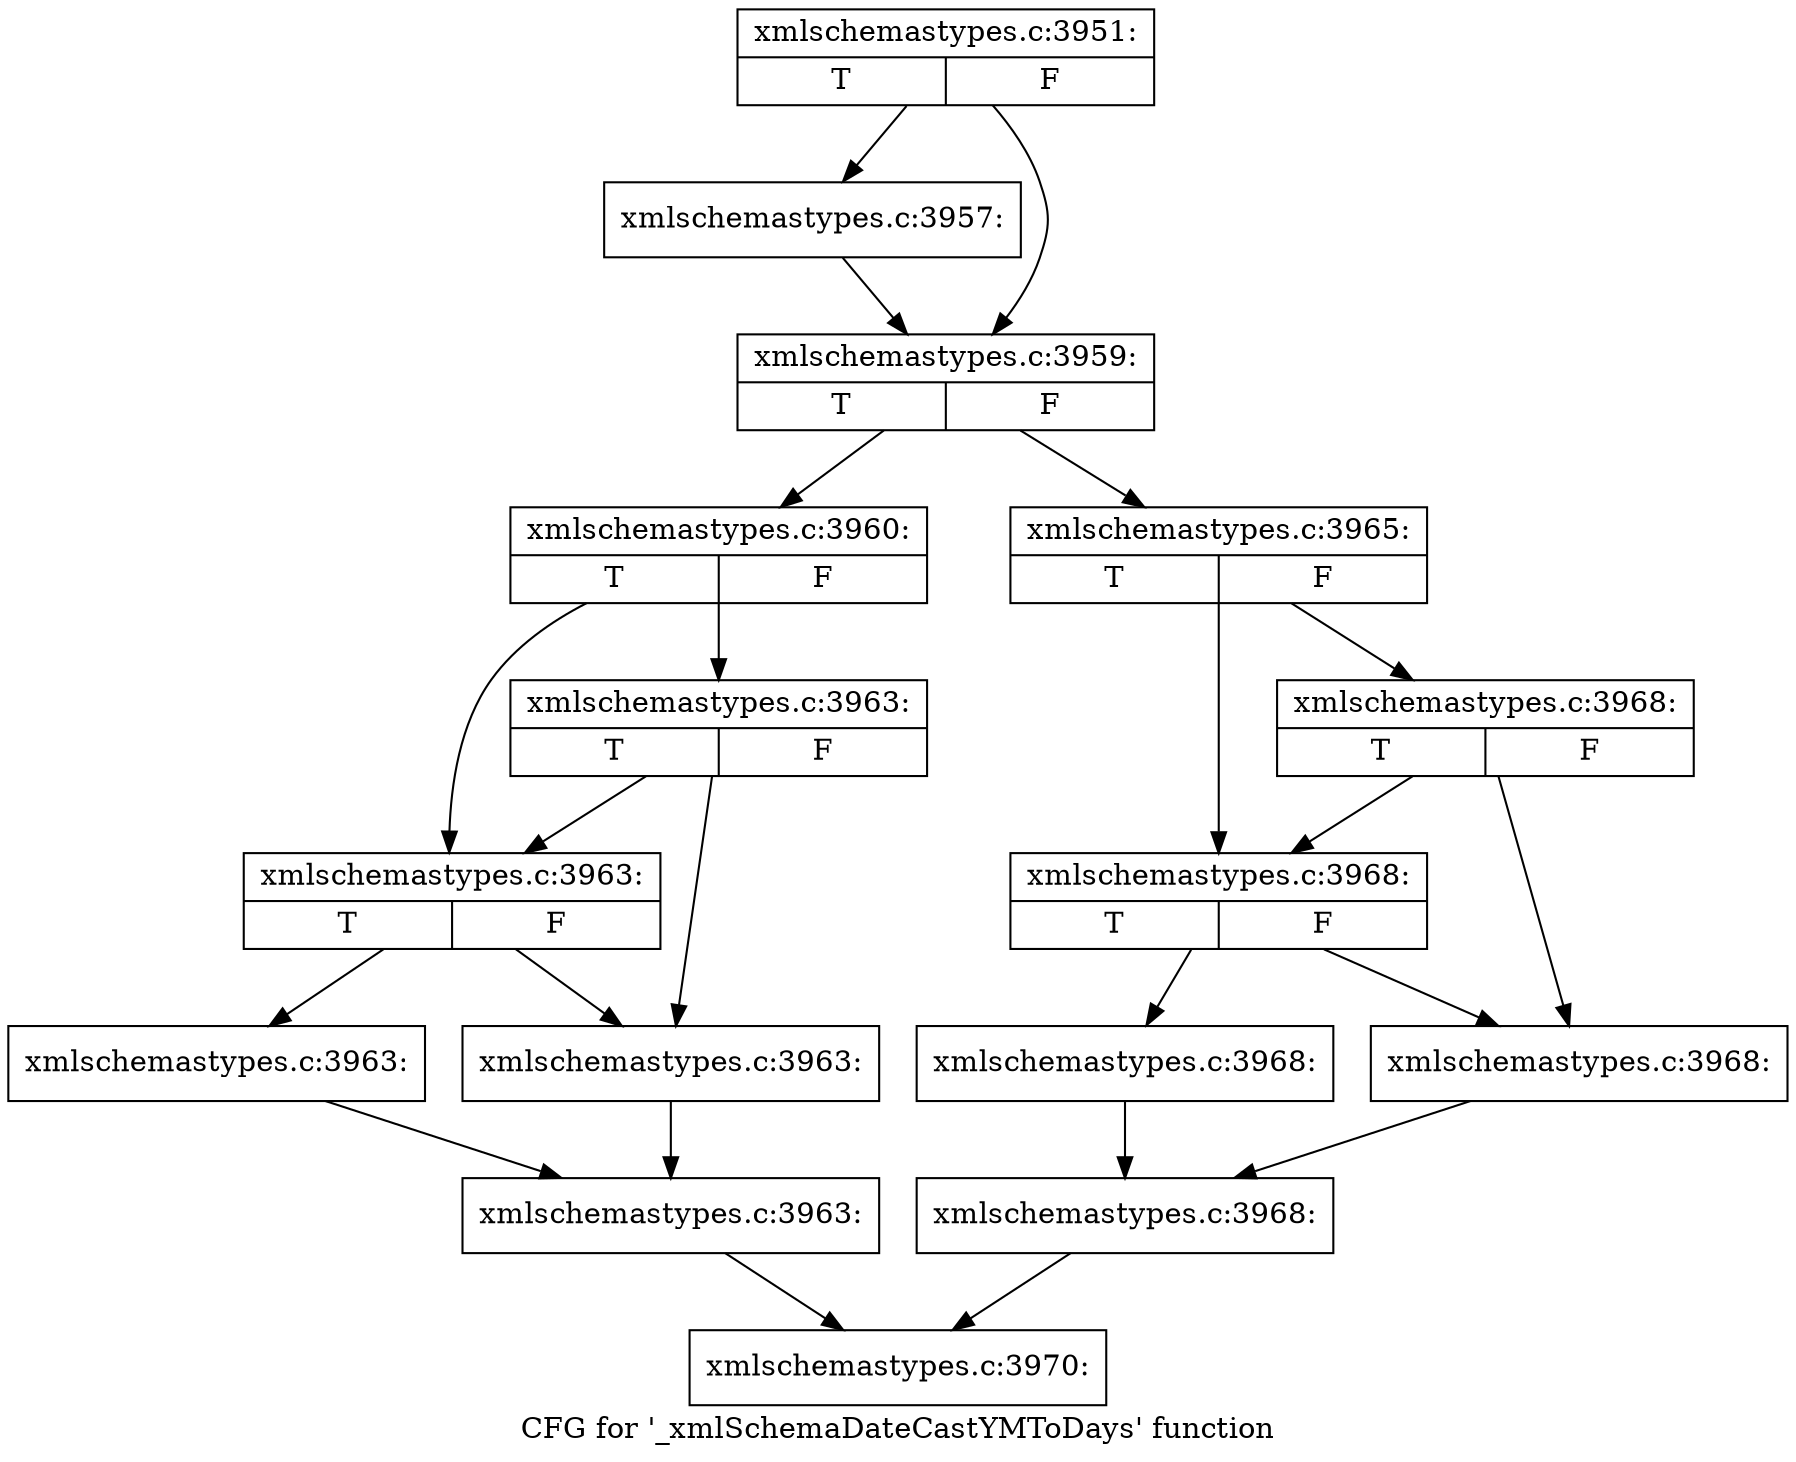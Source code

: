digraph "CFG for '_xmlSchemaDateCastYMToDays' function" {
	label="CFG for '_xmlSchemaDateCastYMToDays' function";

	Node0x5977500 [shape=record,label="{xmlschemastypes.c:3951:|{<s0>T|<s1>F}}"];
	Node0x5977500 -> Node0x583fdb0;
	Node0x5977500 -> Node0x583fe00;
	Node0x583fdb0 [shape=record,label="{xmlschemastypes.c:3957:}"];
	Node0x583fdb0 -> Node0x583fe00;
	Node0x583fe00 [shape=record,label="{xmlschemastypes.c:3959:|{<s0>T|<s1>F}}"];
	Node0x583fe00 -> Node0x5840290;
	Node0x583fe00 -> Node0x5840330;
	Node0x5840290 [shape=record,label="{xmlschemastypes.c:3960:|{<s0>T|<s1>F}}"];
	Node0x5840290 -> Node0x5842040;
	Node0x5840290 -> Node0x5841ff0;
	Node0x5842040 [shape=record,label="{xmlschemastypes.c:3963:|{<s0>T|<s1>F}}"];
	Node0x5842040 -> Node0x5841f00;
	Node0x5842040 -> Node0x5841ff0;
	Node0x5841ff0 [shape=record,label="{xmlschemastypes.c:3963:|{<s0>T|<s1>F}}"];
	Node0x5841ff0 -> Node0x5841f00;
	Node0x5841ff0 -> Node0x5841f50;
	Node0x5841f00 [shape=record,label="{xmlschemastypes.c:3963:}"];
	Node0x5841f00 -> Node0x5841fa0;
	Node0x5841f50 [shape=record,label="{xmlschemastypes.c:3963:}"];
	Node0x5841f50 -> Node0x5841fa0;
	Node0x5841fa0 [shape=record,label="{xmlschemastypes.c:3963:}"];
	Node0x5841fa0 -> Node0x58402e0;
	Node0x5840330 [shape=record,label="{xmlschemastypes.c:3965:|{<s0>T|<s1>F}}"];
	Node0x5840330 -> Node0x5844ed0;
	Node0x5840330 -> Node0x5844e80;
	Node0x5844ed0 [shape=record,label="{xmlschemastypes.c:3968:|{<s0>T|<s1>F}}"];
	Node0x5844ed0 -> Node0x5844d90;
	Node0x5844ed0 -> Node0x5844e80;
	Node0x5844e80 [shape=record,label="{xmlschemastypes.c:3968:|{<s0>T|<s1>F}}"];
	Node0x5844e80 -> Node0x5844d90;
	Node0x5844e80 -> Node0x5844de0;
	Node0x5844d90 [shape=record,label="{xmlschemastypes.c:3968:}"];
	Node0x5844d90 -> Node0x5844e30;
	Node0x5844de0 [shape=record,label="{xmlschemastypes.c:3968:}"];
	Node0x5844de0 -> Node0x5844e30;
	Node0x5844e30 [shape=record,label="{xmlschemastypes.c:3968:}"];
	Node0x5844e30 -> Node0x58402e0;
	Node0x58402e0 [shape=record,label="{xmlschemastypes.c:3970:}"];
}
